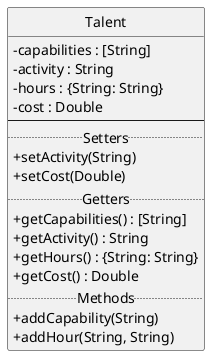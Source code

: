 @startuml Talent

skinparam classAttributeIconSize 0

class Talent {
    {field} - capabilities : [String]
    {field} - activity : String
    {field} - hours : {String: String}
    {field} - cost : Double
    --
    .. Setters ..
    {method} + setActivity(String)
    {method} + setCost(Double)
    .. Getters ..
    {method} + getCapabilities() : [String]
    {method} + getActivity() : String
    {method} + getHours() : {String: String}
    {method} + getCost() : Double
    .. Methods ..
    {method} + addCapability(String)
    {method} + addHour(String, String)
}

hide Talent circle

@enduml